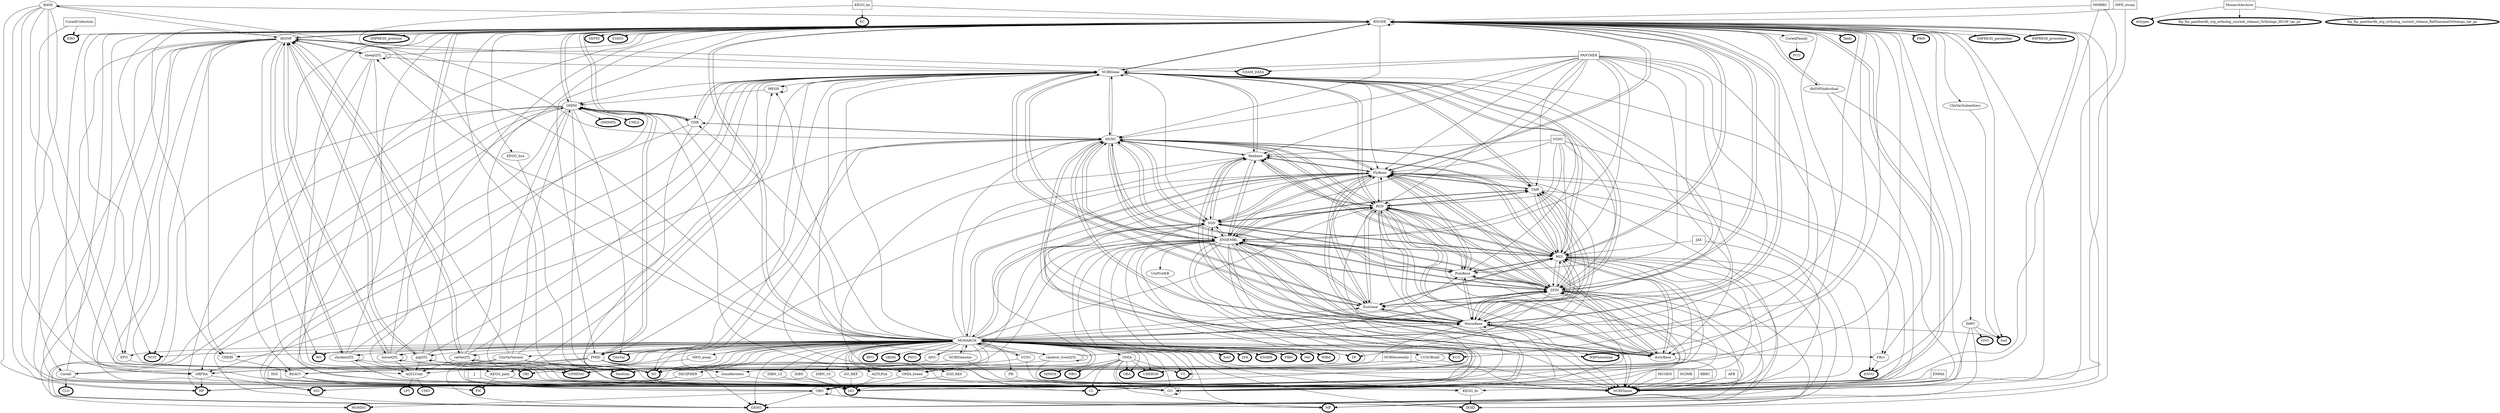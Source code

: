  digraph  {
/***
	Fri May 10 17:04:45 PDT 2019
	 
***/
	APB -> NCBITaxon ;
	APO -> UPHENO ;
	AQTLPub -> IAO ;
	AQTLTrait -> CMO ;
	AQTLTrait -> LPT ;
	BASE -> BNODE ;
	BASE -> dbSNP ;
	BASE -> EFO ;
	BASE -> GO ;
	BASE -> HP ;
	BASE -> NCBITaxon ;
	BASE -> ORPHA ;
	BASE -> SO ;
	BNODE -> BNODE ;
	BNODE -> CHEBI ;
	BNODE -> CHR ;
	BNODE -> ClinVarSubmitters ;
	BNODE -> CoriellFamily ;
	BNODE -> dbSNP ;
	BNODE -> dbSNPIndividual ;
	BNODE -> DOID ;
	BNODE -> ECO ;
	BNODE -> ENVO ;
	BNODE -> ERO ;
	BNODE -> faldo ;
	BNODE -> FBcv ;
	BNODE -> FBdv ;
	BNODE -> FlyBase ;
	BNODE -> foaf ;
	BNODE -> GENO ;
	BNODE -> GO ;
	BNODE -> HGNC ;
	BNODE -> IAO ;
	BNODE -> IMPC ;
	BNODE -> IMPRESS_parameter ;
	BNODE -> IMPRESS_procedure ;
	BNODE -> IMPRESS_protocol ;
	BNODE -> KEGG_ds ;
	BNODE -> KEGG_hsa ;
	BNODE -> KEGG_path ;
	BNODE -> MGI ;
	BNODE -> MONARCH ;
	BNODE -> MP ;
	BNODE -> NCBIGene ;
	BNODE -> NCBITaxon ;
	BNODE -> NCIT ;
	BNODE -> OBI ;
	BNODE -> OBO ;
	BNODE -> OMIA_breed ;
	BNODE -> OMIM ;
	BNODE -> ORPHA ;
	BNODE -> PMID ;
	BNODE -> REACT ;
	BNODE -> SEPIO ;
	BNODE -> SO ;
	BNODE -> STATO ;
	BNODE -> VT ;
	BNODE -> WBPhenotype ;
	BNODE -> WormBase ;
	BNODE -> ZFIN ;
	cattleQTL -> AQTLTrait ;
	cattleQTL -> BNODE ;
	cattleQTL -> cattleQTL ;
	cattleQTL -> dbSNP ;
	cattleQTL -> NCBIGene ;
	cattleQTL -> NCBITaxon ;
	cattleQTL -> SO ;
	CHEBI -> REACT ;
	chickenQTL -> AQTLTrait ;
	chickenQTL -> BNODE ;
	chickenQTL -> chickenQTL ;
	chickenQTL -> dbSNP ;
	chickenQTL -> NCBIGene ;
	chickenQTL -> NCBITaxon ;
	chickenQTL -> SO ;
	CHR -> BNODE ;
	CHR -> GENO ;
	CHR -> HGNC ;
	CHR -> NCBIGene ;
	CHR -> OMIM ;
	CHR -> SO ;
	ClinVarSubmitters -> foaf ;
	ClinVarVariant -> dbSNP ;
	ClinVarVariant -> GENO ;
	ClinVarVariant -> MedGen ;
	ClinVarVariant -> NCBIGene ;
	ClinVarVariant -> NCBITaxon ;
	ClinVarVariant -> OMIM ;
	ClinVarVariant -> ORPHA ;
	ClinVarVariant -> SO ;
	Coriell -> BNODE ;
	Coriell -> CL ;
	Coriell -> CLO ;
	CoriellCollection -> Coriell ;
	CoriellCollection -> ERO ;
	CoriellFamily -> PCO ;
	Coriell -> OMIM ;
	dbSNP -> BNODE ;
	dbSNP -> cattleQTL ;
	dbSNP -> CHEBI ;
	dbSNP -> chickenQTL ;
	dbSNP -> dbSNP ;
	dbSNP -> EFO ;
	dbSNP -> GO ;
	dbSNP -> HGNC ;
	dbSNP -> horseQTL ;
	dbSNP -> HP ;
	dbSNPIndividual -> BNODE ;
	dbSNPIndividual -> GENO ;
	dbSNPIndividual -> NCBITaxon ;
	dbSNP -> NCBIGene ;
	dbSNP -> NCBITaxon ;
	dbSNP -> NCIT ;
	dbSNP -> ORPHA ;
	dbSNP -> pigQTL ;
	dbSNP -> RO ;
	dbSNP -> sheepQTL ;
	dbSNP -> SO ;
	DECIPHER -> HP ;
	DECIPHER -> SIO ;
	dictyBase -> ENSEMBL ;
	dictyBase -> FlyBase ;
	dictyBase -> HGNC ;
	dictyBase -> MGI ;
	dictyBase -> NCBITaxon ;
	dictyBase -> RGD ;
	dictyBase -> WormBase ;
	dictyBase -> ZFIN ;
	DOI -> IAO ;
	EcoGene -> ENSEMBL ;
	EcoGene -> FlyBase ;
	EcoGene -> HGNC ;
	EcoGene -> MGI ;
	EcoGene -> NCBIGene ;
	EcoGene -> NCBITaxon ;
	EcoGene -> RGD ;
	EcoGene -> WormBase ;
	EcoGene -> ZFIN ;
	EFO -> UPHENO ;
	EMMA -> NCBITaxon ;
	ENSEMBL -> CL ;
	ENSEMBL -> dictyBase ;
	ENSEMBL -> EcoGene ;
	ENSEMBL -> EMAPA ;
	ENSEMBL -> ENSEMBL ;
	ENSEMBL -> FBbt ;
	ENSEMBL -> FlyBase ;
	ENSEMBL -> GO ;
	ENSEMBL -> HGNC ;
	ENSEMBL -> MA ;
	ENSEMBL -> MGI ;
	ENSEMBL -> NCBIGene ;
	ENSEMBL -> NCBITaxon ;
	ENSEMBL -> PomBase ;
	ENSEMBL -> REACT ;
	ENSEMBL -> RGD ;
	ENSEMBL -> SGD ;
	ENSEMBL -> SO ;
	ENSEMBL -> TAIR ;
	ENSEMBL -> UBERON ;
	ENSEMBL -> UniProtKB ;
	ENSEMBL -> WBbt ;
	ENSEMBL -> WormBase ;
	ENSEMBL -> XAO ;
	ENSEMBL -> Xenbase ;
	ENSEMBL -> ZFA ;
	ENSEMBL -> ZFIN ;
	FBcv -> ENVO ;
	FlyBase -> BNODE ;
	FlyBase -> dictyBase ;
	FlyBase -> EcoGene ;
	FlyBase -> ENSEMBL ;
	FlyBase -> ENVO ;
	FlyBase -> FBcv ;
	FlyBase -> FlyBase ;
	FlyBase -> GENO ;
	FlyBase -> GO ;
	FlyBase -> HGNC ;
	FlyBase -> IAO ;
	FlyBase -> MGI ;
	FlyBase -> MONARCH ;
	FlyBase -> NCBITaxon ;
	FlyBase -> PomBase ;
	FlyBase -> RGD ;
	FlyBase -> SGD ;
	FlyBase -> SO ;
	FlyBase -> TAIR ;
	FlyBase -> WormBase ;
	FlyBase -> Xenbase ;
	FlyBase -> ZFIN ;
	GeneReviews -> DOID ;
	GeneReviews -> SIO ;
	GO -> GO ;
	GO_REF -> IAO ;
	HGNC -> CHR ;
	HGNC -> dictyBase ;
	HGNC -> EcoGene ;
	HGNC -> ENSEMBL ;
	HGNC -> FlyBase ;
	HGNC -> HGNC ;
	HGNC -> MGI ;
	HGNC -> NCBIGene ;
	HGNC -> NCBITaxon ;
	HGNC -> ORPHA ;
	HGNC -> PomBase ;
	HGNC -> RGD ;
	HGNC -> SGD ;
	HGNC -> SO ;
	HGNC -> TAIR ;
	HGNC -> WormBase ;
	HGNC -> Xenbase ;
	HGNC -> ZFIN ;
	horseQTL -> AQTLTrait ;
	horseQTL -> BNODE ;
	horseQTL -> dbSNP ;
	horseQTL -> horseQTL ;
	horseQTL -> NCBIGene ;
	horseQTL -> NCBITaxon ;
	horseQTL -> SO ;
	IMPC -> foaf ;
	IMPC -> GENO ;
	IMPC -> NCBITaxon ;
	IMPC -> VIVO ;
	ISBN_10 -> IAO ;
	ISBN_13 -> IAO ;
	ISBN -> IAO ;
	JAX -> MGI ;
	JAX -> NCBITaxon ;
	J -> IAO ;
	KEGG_ds -> DOID ;
	KEGG_hsa -> SO ;
	KEGG_ko -> BNODE ;
	KEGG_ko -> EC ;
	KEGG_ko -> EDAM_DATA ;
	KEGG_path -> GO ;
	KEGG_path -> KEGG_ds ;
	KEGG_path -> PW ;
	MESH -> MESH ;
	MESH -> OMIM ;
	MGI -> BNODE ;
	MGI -> dictyBase ;
	MGI -> DOID ;
	MGI -> EcoGene ;
	MGI -> ENSEMBL ;
	MGI -> FlyBase ;
	MGI -> GENO ;
	MGI -> GO ;
	MGI -> HGNC ;
	MGI -> IAO ;
	MGI -> MGI ;
	MGI -> MP ;
	MGI -> NCBIGene ;
	MGI -> NCBITaxon ;
	MGI -> PomBase ;
	MGI -> RGD ;
	MGI -> SGD ;
	MGI -> SO ;
	MGI -> TAIR ;
	MGI -> WormBase ;
	MGI -> Xenbase ;
	MGI -> ZFIN ;
	MMRRC -> BNODE ;
	MMRRC -> CL ;
	MMRRC -> NCBITaxon ;
	MONARCH -> APO ;
	MONARCH -> AQTLPub ;
	MONARCH -> AQTLTrait ;
	MonarchArchive -> dctypes ;
	MonarchArchive -> ftp_ftp_pantherdb_org_ortholog_current_release_Orthologs_HCOP_tar_gz ;
	MonarchArchive -> ftp_ftp_pantherdb_org_ortholog_current_release_RefGenomeOrthologs_tar_gz ;
	MONARCH -> BASE ;
	MONARCH -> BFO ;
	MONARCH -> BNODE ;
	MONARCH -> cattleQTL ;
	MONARCH -> CHEBI ;
	MONARCH -> chickenQTL ;
	MONARCH -> CHR ;
	MONARCH -> CL ;
	MONARCH -> ClinVar ;
	MONARCH -> ClinVarVariant ;
	MONARCH -> dbSNP ;
	MONARCH -> DECIPHER ;
	MONARCH -> dictyBase ;
	MONARCH -> DOID ;
	MONARCH -> ECO ;
	MONARCH -> EcoGene ;
	MONARCH -> EFO ;
	MONARCH -> EMAPA ;
	MONARCH -> ENSEMBL ;
	MONARCH -> FBbt ;
	MONARCH -> FBcv ;
	MONARCH -> FlyBase ;
	MONARCH -> GeneReviews ;
	MONARCH -> GENO ;
	MONARCH -> GO ;
	MONARCH -> GO_REF ;
	MONARCH -> HGNC ;
	MONARCH -> horseQTL ;
	MONARCH -> HP ;
	MONARCH -> ISBN ;
	MONARCH -> ISBN_10 ;
	MONARCH -> ISBN_13 ;
	MONARCH -> KEGG_ds ;
	MONARCH -> MA ;
	MONARCH -> MedGen ;
	MONARCH -> MESH ;
	MONARCH -> MGI ;
	MONARCH -> MONARCH ;
	MONARCH -> MP ;
	MONARCH -> MPATH ;
	MONARCH -> MPD_assay ;
	MONARCH -> NBO ;
	MONARCH -> NCBIGene ;
	MONARCH -> NCBIGenome ;
	MONARCH -> NCBITaxon ;
	MONARCH -> NCIT ;
	MONARCH -> OBA ;
	MONARCH -> OBAN ;
	MONARCH -> OBO ;
	MONARCH -> OMIA ;
	MONARCH -> OMIA_breed ;
	MONARCH -> OMIM ;
	MONARCH -> ORPHA ;
	MONARCH -> PATO ;
	MONARCH -> pigQTL ;
	MONARCH -> PMID ;
	MONARCH -> PomBase ;
	MONARCH -> PR ;
	MONARCH -> rainbow_troutQTL ;
	MONARCH -> REACT ;
	MONARCH -> RGD ;
	MONARCH -> RO ;
	MONARCH -> SGD ;
	MONARCH -> SGD_REF ;
	MONARCH -> sheepQTL ;
	MONARCH -> SO ;
	MONARCH -> TAIR ;
	MONARCH -> UBERON ;
	MONARCH -> UCSC ;
	MONARCH -> UCSCBuild ;
	MONARCH -> UPHENO ;
	MONARCH -> VT ;
	MONARCH -> WBbt ;
	MONARCH -> WBPhenotype ;
	MONARCH -> WormBase ;
	MONARCH -> XAO ;
	MONARCH -> Xenbase ;
	MONARCH -> ZFA ;
	MONARCH -> ZFIN ;
	MONARCH -> ZP ;
	MPD_assay -> OBI ;
	MPD_strain -> BNODE ;
	MPD_strain -> NCBITaxon ;
	MUGEN -> NCBITaxon ;
	NCBIAssembly -> NCBITaxon ;
	NCBIAssembly -> SO ;
	NCBIGene -> BNODE ;
	NCBIGene -> CHR ;
	NCBIGene -> dictyBase ;
	NCBIGene -> EcoGene ;
	NCBIGene -> ENSEMBL ;
	NCBIGene -> FlyBase ;
	NCBIGene -> GO ;
	NCBIGene -> HGNC ;
	NCBIGene -> MESH ;
	NCBIGene -> MGI ;
	NCBIGene -> NCBIGene ;
	NCBIGene -> NCBITaxon ;
	NCBIGene -> OMIM ;
	NCBIGene -> PomBase ;
	NCBIGene -> RGD ;
	NCBIGene -> SGD ;
	NCBIGene -> SO ;
	NCBIGene -> TAIR ;
	NCBIGene -> WormBase ;
	NCBIGene -> Xenbase ;
	NCBIGene -> ZFIN ;
	NCBIGenome -> MONARCH ;
	NCBIGenome -> NCBITaxon ;
	NCBIGenome -> SO ;
	NCIMR -> NCBITaxon ;
	OBO -> BNODE ;
	OBO -> DOID ;
	OBO -> GENO ;
	OBO -> MESH ;
	OBO -> MONDO ;
	OBO -> MP ;
	OBO -> OBO ;
	OBO -> OMIM ;
	OMIA_breed -> NCBITaxon ;
	OMIA_breed -> OBO ;
	OMIA_breed -> OMIM ;
	OMIA -> CL ;
	OMIA -> GO ;
	OMIA -> HP ;
	OMIA -> MP ;
	OMIA -> MPATH ;
	OMIA -> NBO ;
	OMIA -> OBA ;
	OMIA -> UBERON ;
	OMIA -> VT ;
	OMIM -> BNODE ;
	OMIM -> CHR ;
	OMIM -> ClinVar ;
	OMIM -> GENO ;
	OMIM -> HP ;
	OMIM -> MONDO ;
	OMIM -> OMIM ;
	OMIM -> OMIMPS ;
	OMIM -> ORPHA ;
	OMIM -> PMID ;
	OMIM -> SIO ;
	OMIM -> SO ;
	OMIM -> UMLS ;
	OMIM -> UPHENO ;
	ORPHA -> HP ;
	ORPHA -> SIO ;
	PANTHER -> dictyBase ;
	PANTHER -> EcoGene ;
	PANTHER -> EDAM_DATA ;
	PANTHER -> ENSEMBL ;
	PANTHER -> FlyBase ;
	PANTHER -> HGNC ;
	PANTHER -> MGI ;
	PANTHER -> NCBIGene ;
	PANTHER -> PomBase ;
	PANTHER -> RGD ;
	PANTHER -> SGD ;
	PANTHER -> TAIR ;
	PANTHER -> WormBase ;
	PANTHER -> Xenbase ;
	PANTHER -> ZFIN ;
	pigQTL -> AQTLTrait ;
	pigQTL -> BNODE ;
	pigQTL -> dbSNP ;
	pigQTL -> NCBIGene ;
	pigQTL -> NCBITaxon ;
	pigQTL -> pigQTL ;
	pigQTL -> SO ;
	PMID -> Coriell ;
	PMID -> GeneReviews ;
	PMID -> HGNC ;
	PMID -> IAO ;
	PMID -> KEGG_path ;
	PMID -> NCBIGene ;
	PMID -> OBO ;
	PMID -> OMIA_breed ;
	PMID -> OMIM ;
	PomBase -> ENSEMBL ;
	PomBase -> FlyBase ;
	PomBase -> GO ;
	PomBase -> HGNC ;
	PomBase -> MGI ;
	PomBase -> NCBITaxon ;
	PomBase -> RGD ;
	PomBase -> WormBase ;
	PomBase -> ZFIN ;
	PR -> GO ;
	rainbow_troutQTL -> BNODE ;
	rainbow_troutQTL -> NCBIGene ;
	rainbow_troutQTL -> NCBITaxon ;
	rainbow_troutQTL -> rainbow_troutQTL ;
	rainbow_troutQTL -> SO ;
	RBRC -> NCBITaxon ;
	REACT -> GO ;
	REACT -> IAO ;
	REACT -> PW ;
	RGD -> dictyBase ;
	RGD -> EcoGene ;
	RGD -> ENSEMBL ;
	RGD -> FlyBase ;
	RGD -> GO ;
	RGD -> HGNC ;
	RGD -> IAO ;
	RGD -> MGI ;
	RGD -> MP ;
	RGD -> NCBIGene ;
	RGD -> NCBITaxon ;
	RGD -> PomBase ;
	RGD -> RGD ;
	RGD -> SGD ;
	RGD -> TAIR ;
	RGD -> WormBase ;
	RGD -> Xenbase ;
	RGD -> ZFIN ;
	SGD -> APO ;
	SGD -> ENSEMBL ;
	SGD -> FlyBase ;
	SGD -> GO ;
	SGD -> HGNC ;
	SGD -> MGI ;
	SGD -> MONARCH ;
	SGD -> NCBITaxon ;
	SGD_REF -> IAO ;
	SGD -> RGD ;
	SGD -> WormBase ;
	SGD -> Xenbase ;
	SGD -> ZFIN ;
	sheepQTL -> AQTLTrait ;
	sheepQTL -> BNODE ;
	sheepQTL -> dbSNP ;
	sheepQTL -> NCBIGene ;
	sheepQTL -> NCBITaxon ;
	sheepQTL -> sheepQTL ;
	sheepQTL -> SO ;
	TAIR -> ENSEMBL ;
	TAIR -> FlyBase ;
	TAIR -> HGNC ;
	TAIR -> MGI ;
	TAIR -> NCBIGene ;
	TAIR -> NCBITaxon ;
	TAIR -> RGD ;
	TAIR -> WormBase ;
	TAIR -> ZFIN ;
	UCSCBuild -> BNODE ;
	UCSCBuild -> MONARCH ;
	UCSCBuild -> NCBITaxon ;
	UCSCBuild -> SO ;
	UCSC -> MONARCH ;
	UCSC -> NCBITaxon ;
	UCSC -> SO ;
	UniProtKB -> SO ;
	VGNC -> ENSEMBL ;
	VGNC -> FlyBase ;
	VGNC -> MGI ;
	VGNC -> NCBITaxon ;
	VGNC -> RGD ;
	VGNC -> Xenbase ;
	VGNC -> ZFIN ;
	WormBase -> BNODE ;
	WormBase -> dictyBase ;
	WormBase -> EcoGene ;
	WormBase -> ENSEMBL ;
	WormBase -> FlyBase ;
	WormBase -> foaf ;
	WormBase -> GO ;
	WormBase -> HGNC ;
	WormBase -> IAO ;
	WormBase -> MGI ;
	WormBase -> MONARCH ;
	WormBase -> NCBITaxon ;
	WormBase -> PomBase ;
	WormBase -> RGD ;
	WormBase -> SGD ;
	WormBase -> SO ;
	WormBase -> TAIR ;
	WormBase -> WBPhenotype ;
	WormBase -> WormBase ;
	WormBase -> Xenbase ;
	WormBase -> ZFIN ;
	Xenbase -> ENSEMBL ;
	Xenbase -> FlyBase ;
	Xenbase -> HGNC ;
	Xenbase -> MGI ;
	Xenbase -> NCBIGene ;
	Xenbase -> NCBITaxon ;
	Xenbase -> RGD ;
	Xenbase -> SGD ;
	Xenbase -> WormBase ;
	Xenbase -> Xenbase ;
	Xenbase -> ZFIN ;
	ZFIN -> BNODE ;
	ZFIN -> dictyBase ;
	ZFIN -> DOID ;
	ZFIN -> EcoGene ;
	ZFIN -> ENSEMBL ;
	ZFIN -> FlyBase ;
	ZFIN -> GENO ;
	ZFIN -> GO ;
	ZFIN -> HGNC ;
	ZFIN -> IAO ;
	ZFIN -> MGI ;
	ZFIN -> MONARCH ;
	ZFIN -> NCBIGene ;
	ZFIN -> NCBITaxon ;
	ZFIN -> PomBase ;
	ZFIN -> RGD ;
	ZFIN -> SGD ;
	ZFIN -> SO ;
	ZFIN -> TAIR ;
	ZFIN -> WormBase ;
	ZFIN -> Xenbase ;
	ZFIN -> ZFIN ;
	ZFIN -> ZP ;
	NCBITaxon [penwidth=4];
	UPHENO [penwidth=4];
	IAO [penwidth=4];
	CMO [penwidth=4];
	LPT [penwidth=4];
	HP [penwidth=4];
	NCBITaxon [penwidth=4];
	SO [penwidth=4];
	DOID [penwidth=4];
	ECO [penwidth=4];
	ENVO [penwidth=4];
	ERO [penwidth=4];
	faldo [penwidth=4];
	FBdv [penwidth=4];
	foaf [penwidth=4];
	GENO [penwidth=4];
	IAO [penwidth=4];
	IMPRESS_parameter [penwidth=4];
	IMPRESS_procedure [penwidth=4];
	IMPRESS_protocol [penwidth=4];
	MP [penwidth=4];
	NCBITaxon [penwidth=4];
	NCIT [penwidth=4];
	OBI [penwidth=4];
	SEPIO [penwidth=4];
	SO [penwidth=4];
	STATO [penwidth=4];
	VT [penwidth=4];
	WBPhenotype [penwidth=4];
	NCBITaxon [penwidth=4];
	SO [penwidth=4];
	NCBITaxon [penwidth=4];
	SO [penwidth=4];
	GENO [penwidth=4];
	SO [penwidth=4];
	foaf [penwidth=4];
	GENO [penwidth=4];
	MedGen [penwidth=4];
	NCBITaxon [penwidth=4];
	SO [penwidth=4];
	CL [penwidth=4];
	CLO [penwidth=4];
	ERO [penwidth=4];
	PCO [penwidth=4];
	HP [penwidth=4];
	GENO [penwidth=4];
	NCBITaxon [penwidth=4];
	NCBITaxon [penwidth=4];
	NCIT [penwidth=4];
	RO [penwidth=4];
	SO [penwidth=4];
	HP [penwidth=4];
	SIO [penwidth=4];
	NCBITaxon [penwidth=4];
	IAO [penwidth=4];
	NCBITaxon [penwidth=4];
	UPHENO [penwidth=4];
	NCBITaxon [penwidth=4];
	CL [penwidth=4];
	EMAPA [penwidth=4];
	FBbt [penwidth=4];
	MA [penwidth=4];
	NCBITaxon [penwidth=4];
	SO [penwidth=4];
	UBERON [penwidth=4];
	WBbt [penwidth=4];
	XAO [penwidth=4];
	ZFA [penwidth=4];
	ENVO [penwidth=4];
	ENVO [penwidth=4];
	GENO [penwidth=4];
	IAO [penwidth=4];
	NCBITaxon [penwidth=4];
	SO [penwidth=4];
	DOID [penwidth=4];
	SIO [penwidth=4];
	IAO [penwidth=4];
	NCBITaxon [penwidth=4];
	SO [penwidth=4];
	NCBITaxon [penwidth=4];
	SO [penwidth=4];
	foaf [penwidth=4];
	GENO [penwidth=4];
	NCBITaxon [penwidth=4];
	VIVO [penwidth=4];
	IAO [penwidth=4];
	NCBITaxon [penwidth=4];
	IAO [penwidth=4];
	DOID [penwidth=4];
	SO [penwidth=4];
	EC [penwidth=4];
	EDAM_DATA [penwidth=4];
	PW [penwidth=4];
	DOID [penwidth=4];
	GENO [penwidth=4];
	IAO [penwidth=4];
	MP [penwidth=4];
	NCBITaxon [penwidth=4];
	SO [penwidth=4];
	CL [penwidth=4];
	NCBITaxon [penwidth=4];
	dctypes [penwidth=4];
	ftp_ftp_pantherdb_org_ortholog_current_release_Orthologs_HCOP_tar_gz [penwidth=4];
	ftp_ftp_pantherdb_org_ortholog_current_release_RefGenomeOrthologs_tar_gz [penwidth=4];
	BFO [penwidth=4];
	CL [penwidth=4];
	ClinVar [penwidth=4];
	DOID [penwidth=4];
	ECO [penwidth=4];
	EMAPA [penwidth=4];
	FBbt [penwidth=4];
	GENO [penwidth=4];
	HP [penwidth=4];
	MA [penwidth=4];
	MedGen [penwidth=4];
	MP [penwidth=4];
	MPATH [penwidth=4];
	NBO [penwidth=4];
	NCBITaxon [penwidth=4];
	NCIT [penwidth=4];
	OBA [penwidth=4];
	OBAN [penwidth=4];
	PATO [penwidth=4];
	RO [penwidth=4];
	SO [penwidth=4];
	UBERON [penwidth=4];
	UPHENO [penwidth=4];
	VT [penwidth=4];
	WBbt [penwidth=4];
	WBPhenotype [penwidth=4];
	XAO [penwidth=4];
	ZFA [penwidth=4];
	ZP [penwidth=4];
	OBI [penwidth=4];
	NCBITaxon [penwidth=4];
	SO [penwidth=4];
	NCBITaxon [penwidth=4];
	SO [penwidth=4];
	NCBITaxon [penwidth=4];
	SO [penwidth=4];
	NCBITaxon [penwidth=4];
	DOID [penwidth=4];
	GENO [penwidth=4];
	MONDO [penwidth=4];
	MP [penwidth=4];
	NCBITaxon [penwidth=4];
	CL [penwidth=4];
	HP [penwidth=4];
	MP [penwidth=4];
	MPATH [penwidth=4];
	NBO [penwidth=4];
	OBA [penwidth=4];
	UBERON [penwidth=4];
	VT [penwidth=4];
	ClinVar [penwidth=4];
	GENO [penwidth=4];
	HP [penwidth=4];
	MONDO [penwidth=4];
	OMIMPS [penwidth=4];
	SIO [penwidth=4];
	SO [penwidth=4];
	UMLS [penwidth=4];
	UPHENO [penwidth=4];
	HP [penwidth=4];
	SIO [penwidth=4];
	EDAM_DATA [penwidth=4];
	NCBITaxon [penwidth=4];
	SO [penwidth=4];
	IAO [penwidth=4];
	NCBITaxon [penwidth=4];
	NCBITaxon [penwidth=4];
	SO [penwidth=4];
	NCBITaxon [penwidth=4];
	IAO [penwidth=4];
	PW [penwidth=4];
	IAO [penwidth=4];
	MP [penwidth=4];
	NCBITaxon [penwidth=4];
	NCBITaxon [penwidth=4];
	IAO [penwidth=4];
	NCBITaxon [penwidth=4];
	SO [penwidth=4];
	NCBITaxon [penwidth=4];
	NCBITaxon [penwidth=4];
	SO [penwidth=4];
	NCBITaxon [penwidth=4];
	SO [penwidth=4];
	NCBITaxon [penwidth=4];
	foaf [penwidth=4];
	IAO [penwidth=4];
	NCBITaxon [penwidth=4];
	SO [penwidth=4];
	WBPhenotype [penwidth=4];
	NCBITaxon [penwidth=4];
	DOID [penwidth=4];
	GENO [penwidth=4];
	IAO [penwidth=4];
	NCBITaxon [penwidth=4];
	SO [penwidth=4];
	ZP [penwidth=4];
	APB [shape=box];
	CoriellCollection [shape=box];
	DOI [shape=box];
	EMMA [shape=box];
	JAX [shape=box];
	J [shape=box];
	KEGG_ko [shape=box];
	MMRRC [shape=box];
	MonarchArchive [shape=box];
	MPD_strain [shape=box];
	MUGEN [shape=box];
	NCBIAssembly [shape=box];
	NCIMR [shape=box];
	PANTHER [shape=box];
	RBRC [shape=box];
	VGNC [shape=box];
}
